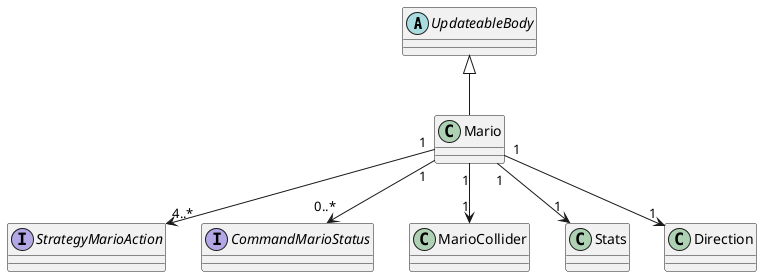 @startuml
abstract UpdateableBody
interface StrategyMarioAction
interface CommandMarioStatus

Mario -u-|> UpdateableBody
Mario "1" --> "4..*" StrategyMarioAction
Mario "1" --> "0..*" CommandMarioStatus
Mario "1" --> "1" MarioCollider
Mario "1" --> "1" Stats
Mario "1" --> "1" Direction
@enduml
